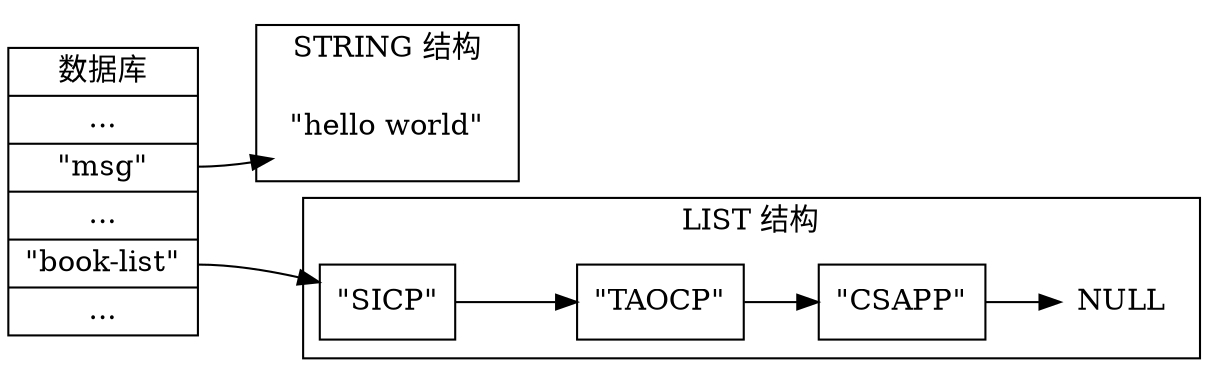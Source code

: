 digraph {

    rankdir = LR;

    //

    node [shape = record];

    db [label = "数据库 | ... | <msg> \"msg\" | ... | <book_list> \"book-list\" | ... "];

    //

    subgraph cluster_string {

        label = "STRING 结构";

        msg [label = "\"hello world\"", shape = plaintext];

    }

    subgraph cluster_list_node {

        label = "LIST 结构";

        sicp [label = "\"SICP\""];
        taocp [label = "\"TAOCP\""];
        csapp [label = "\"CSAPP\""];
        null [label = "NULL", shape = plaintext];

    }

    //

    db:msg -> msg;

    db:book_list -> sicp -> taocp -> csapp -> null ;
}
